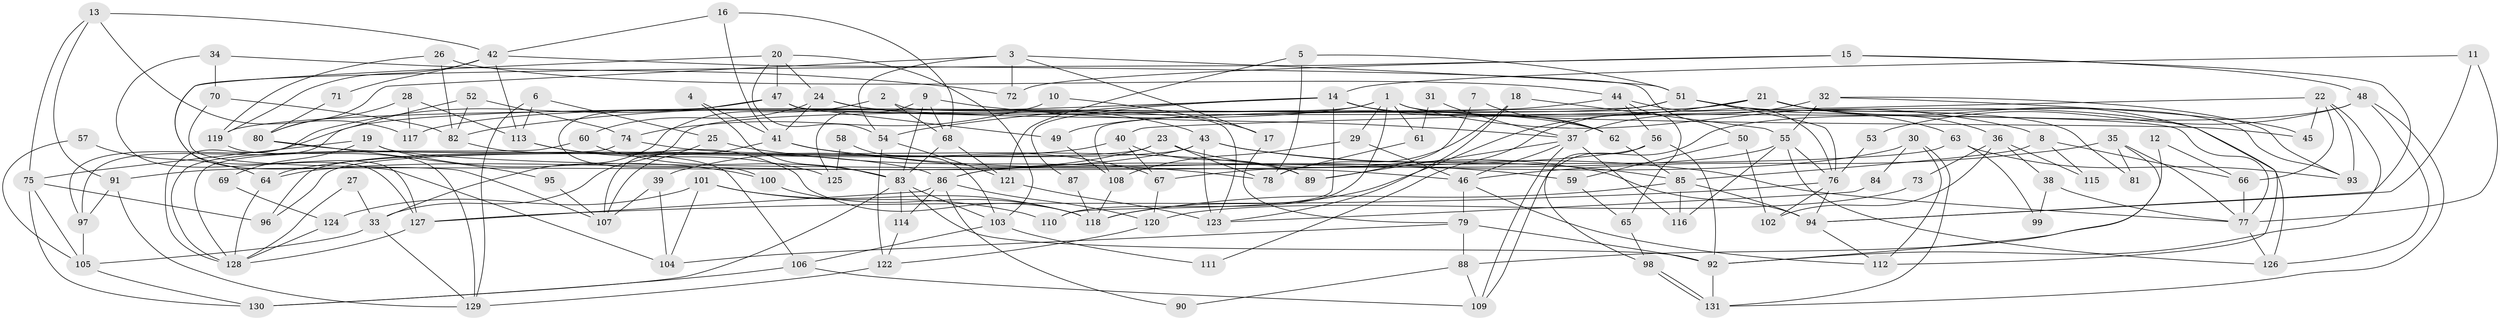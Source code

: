 // Generated by graph-tools (version 1.1) at 2025/01/03/09/25 03:01:59]
// undirected, 131 vertices, 262 edges
graph export_dot {
graph [start="1"]
  node [color=gray90,style=filled];
  1;
  2;
  3;
  4;
  5;
  6;
  7;
  8;
  9;
  10;
  11;
  12;
  13;
  14;
  15;
  16;
  17;
  18;
  19;
  20;
  21;
  22;
  23;
  24;
  25;
  26;
  27;
  28;
  29;
  30;
  31;
  32;
  33;
  34;
  35;
  36;
  37;
  38;
  39;
  40;
  41;
  42;
  43;
  44;
  45;
  46;
  47;
  48;
  49;
  50;
  51;
  52;
  53;
  54;
  55;
  56;
  57;
  58;
  59;
  60;
  61;
  62;
  63;
  64;
  65;
  66;
  67;
  68;
  69;
  70;
  71;
  72;
  73;
  74;
  75;
  76;
  77;
  78;
  79;
  80;
  81;
  82;
  83;
  84;
  85;
  86;
  87;
  88;
  89;
  90;
  91;
  92;
  93;
  94;
  95;
  96;
  97;
  98;
  99;
  100;
  101;
  102;
  103;
  104;
  105;
  106;
  107;
  108;
  109;
  110;
  111;
  112;
  113;
  114;
  115;
  116;
  117;
  118;
  119;
  120;
  121;
  122;
  123;
  124;
  125;
  126;
  127;
  128;
  129;
  130;
  131;
  1 -- 29;
  1 -- 117;
  1 -- 8;
  1 -- 33;
  1 -- 45;
  1 -- 61;
  1 -- 110;
  2 -- 33;
  2 -- 68;
  2 -- 123;
  3 -- 54;
  3 -- 72;
  3 -- 17;
  3 -- 51;
  3 -- 80;
  4 -- 41;
  4 -- 83;
  5 -- 121;
  5 -- 51;
  5 -- 78;
  6 -- 113;
  6 -- 129;
  6 -- 25;
  7 -- 62;
  7 -- 89;
  8 -- 85;
  8 -- 66;
  8 -- 115;
  9 -- 37;
  9 -- 83;
  9 -- 68;
  9 -- 125;
  10 -- 74;
  10 -- 17;
  11 -- 77;
  11 -- 14;
  11 -- 94;
  12 -- 88;
  12 -- 66;
  13 -- 91;
  13 -- 75;
  13 -- 42;
  13 -- 117;
  14 -- 82;
  14 -- 54;
  14 -- 62;
  14 -- 87;
  14 -- 110;
  14 -- 126;
  15 -- 94;
  15 -- 127;
  15 -- 48;
  15 -- 72;
  16 -- 41;
  16 -- 68;
  16 -- 42;
  17 -- 79;
  18 -- 123;
  18 -- 55;
  18 -- 78;
  19 -- 46;
  19 -- 75;
  19 -- 69;
  19 -- 100;
  20 -- 47;
  20 -- 24;
  20 -- 54;
  20 -- 103;
  20 -- 104;
  21 -- 118;
  21 -- 112;
  21 -- 36;
  21 -- 93;
  21 -- 111;
  21 -- 119;
  22 -- 93;
  22 -- 40;
  22 -- 45;
  22 -- 66;
  22 -- 92;
  23 -- 94;
  23 -- 78;
  23 -- 39;
  23 -- 96;
  24 -- 43;
  24 -- 60;
  24 -- 41;
  24 -- 62;
  25 -- 78;
  25 -- 107;
  26 -- 44;
  26 -- 119;
  26 -- 82;
  27 -- 128;
  27 -- 33;
  28 -- 80;
  28 -- 113;
  28 -- 117;
  29 -- 46;
  29 -- 108;
  30 -- 86;
  30 -- 131;
  30 -- 84;
  30 -- 112;
  31 -- 61;
  31 -- 37;
  32 -- 37;
  32 -- 45;
  32 -- 55;
  32 -- 93;
  33 -- 129;
  33 -- 105;
  34 -- 127;
  34 -- 70;
  34 -- 72;
  35 -- 77;
  35 -- 92;
  35 -- 46;
  35 -- 81;
  36 -- 102;
  36 -- 38;
  36 -- 73;
  36 -- 115;
  37 -- 46;
  37 -- 116;
  37 -- 89;
  37 -- 109;
  38 -- 77;
  38 -- 99;
  39 -- 104;
  39 -- 107;
  40 -- 67;
  40 -- 64;
  40 -- 89;
  41 -- 107;
  41 -- 59;
  41 -- 67;
  42 -- 50;
  42 -- 71;
  42 -- 113;
  42 -- 119;
  43 -- 77;
  43 -- 85;
  43 -- 64;
  43 -- 96;
  43 -- 123;
  44 -- 76;
  44 -- 49;
  44 -- 56;
  44 -- 65;
  46 -- 79;
  46 -- 112;
  47 -- 77;
  47 -- 97;
  47 -- 49;
  47 -- 100;
  48 -- 131;
  48 -- 53;
  48 -- 109;
  48 -- 126;
  49 -- 108;
  50 -- 59;
  50 -- 102;
  51 -- 76;
  51 -- 63;
  51 -- 81;
  51 -- 97;
  51 -- 108;
  52 -- 74;
  52 -- 82;
  52 -- 128;
  53 -- 76;
  54 -- 121;
  54 -- 122;
  55 -- 126;
  55 -- 67;
  55 -- 76;
  55 -- 116;
  56 -- 91;
  56 -- 92;
  56 -- 98;
  57 -- 64;
  57 -- 105;
  58 -- 125;
  58 -- 103;
  59 -- 65;
  60 -- 128;
  60 -- 83;
  61 -- 78;
  62 -- 85;
  63 -- 93;
  63 -- 86;
  63 -- 99;
  64 -- 128;
  65 -- 98;
  66 -- 77;
  67 -- 120;
  68 -- 83;
  68 -- 121;
  69 -- 124;
  70 -- 107;
  70 -- 82;
  71 -- 80;
  73 -- 120;
  74 -- 128;
  74 -- 89;
  75 -- 96;
  75 -- 105;
  75 -- 130;
  76 -- 94;
  76 -- 102;
  76 -- 127;
  77 -- 126;
  79 -- 92;
  79 -- 104;
  79 -- 88;
  80 -- 86;
  80 -- 95;
  82 -- 106;
  83 -- 92;
  83 -- 130;
  83 -- 103;
  83 -- 114;
  84 -- 123;
  85 -- 94;
  85 -- 116;
  85 -- 118;
  86 -- 114;
  86 -- 90;
  86 -- 120;
  86 -- 127;
  87 -- 118;
  88 -- 109;
  88 -- 90;
  91 -- 97;
  91 -- 129;
  92 -- 131;
  94 -- 112;
  95 -- 107;
  97 -- 105;
  98 -- 131;
  98 -- 131;
  100 -- 118;
  101 -- 110;
  101 -- 118;
  101 -- 104;
  101 -- 124;
  103 -- 106;
  103 -- 111;
  105 -- 130;
  106 -- 109;
  106 -- 130;
  108 -- 118;
  113 -- 118;
  113 -- 125;
  114 -- 122;
  119 -- 129;
  120 -- 122;
  121 -- 123;
  122 -- 129;
  124 -- 128;
  127 -- 128;
}
